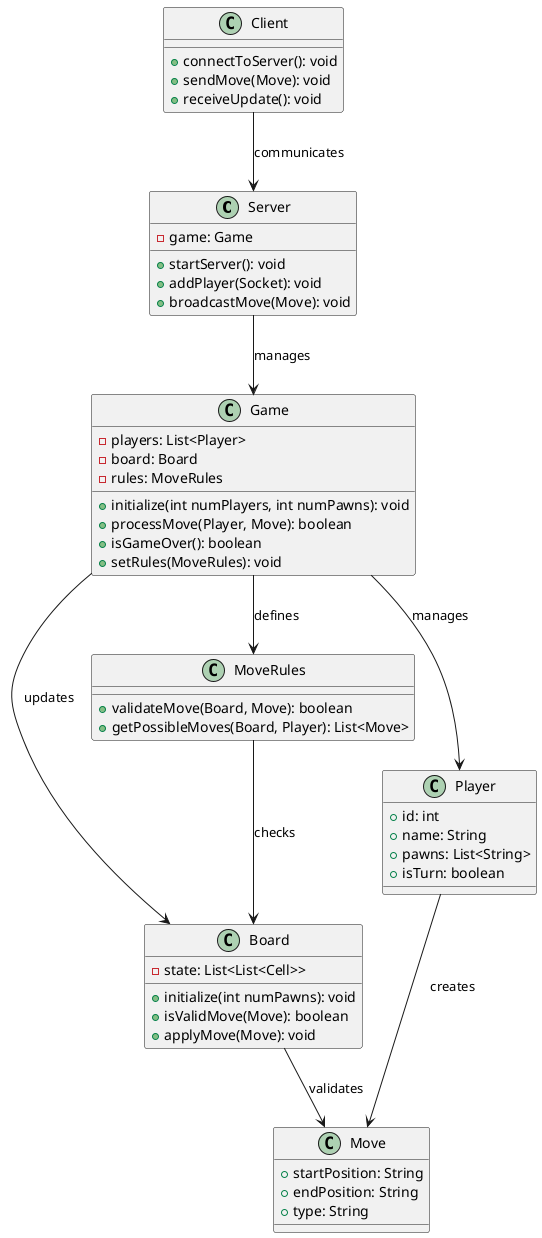 @startuml General
class Server {
    +startServer(): void
    +addPlayer(Socket): void
    +broadcastMove(Move): void
    -game: Game
}

class Client {
    +connectToServer(): void
    +sendMove(Move): void
    +receiveUpdate(): void
}

class Game {
    +initialize(int numPlayers, int numPawns): void
    +processMove(Player, Move): boolean
    +isGameOver(): boolean
    +setRules(MoveRules): void
    -players: List<Player>
    -board: Board
    -rules: MoveRules
}

class Board {
    +initialize(int numPawns): void
    +isValidMove(Move): boolean
    +applyMove(Move): void
    -state: List<List<Cell>>
}

class Move {
    +startPosition: String
    +endPosition: String
    +type: String
}

class MoveRules {
    +validateMove(Board, Move): boolean
    +getPossibleMoves(Board, Player): List<Move>
}

class Player {
    +id: int
    +name: String
    +pawns: List<String>
    +isTurn: boolean
}

Server --> Game : manages
Client --> Server : communicates
Game --> Player : manages
Game --> Board : updates
Game --> MoveRules : defines
Board --> Move : validates
Player --> Move : creates
MoveRules --> Board : checks

@enduml
